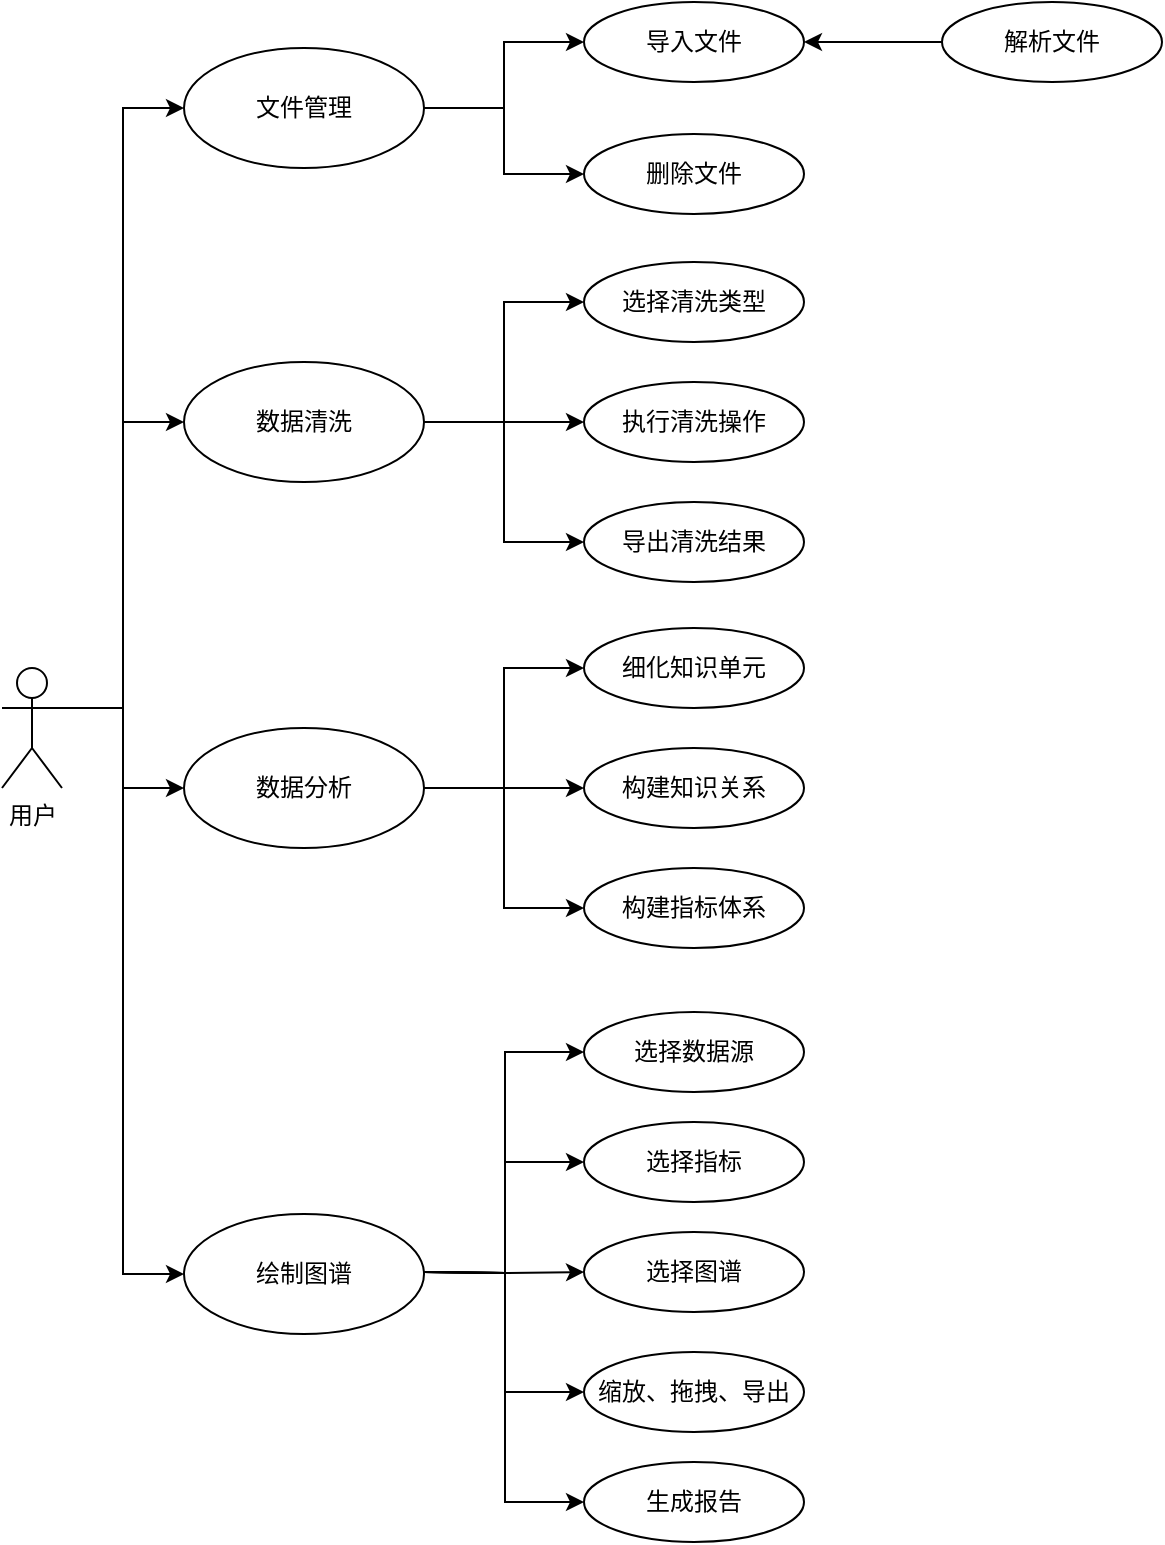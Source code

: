 <mxfile version="13.9.9" type="device"><diagram id="CDS-r6f-S0qOlS-15pio" name="第 1 页"><mxGraphModel dx="1221" dy="714" grid="1" gridSize="10" guides="1" tooltips="1" connect="1" arrows="1" fold="1" page="1" pageScale="1" pageWidth="827" pageHeight="1169" math="0" shadow="0"><root><mxCell id="0"/><mxCell id="1" parent="0"/><mxCell id="9M8y18v2Vx6IEzqqQcCl-6" style="edgeStyle=orthogonalEdgeStyle;rounded=0;orthogonalLoop=1;jettySize=auto;html=1;exitX=1;exitY=0.333;exitDx=0;exitDy=0;exitPerimeter=0;entryX=0;entryY=0.5;entryDx=0;entryDy=0;" edge="1" parent="1" source="9M8y18v2Vx6IEzqqQcCl-1" target="9M8y18v2Vx6IEzqqQcCl-3"><mxGeometry relative="1" as="geometry"/></mxCell><mxCell id="9M8y18v2Vx6IEzqqQcCl-7" style="edgeStyle=orthogonalEdgeStyle;rounded=0;orthogonalLoop=1;jettySize=auto;html=1;exitX=1;exitY=0.333;exitDx=0;exitDy=0;exitPerimeter=0;entryX=0;entryY=0.5;entryDx=0;entryDy=0;" edge="1" parent="1" source="9M8y18v2Vx6IEzqqQcCl-1" target="9M8y18v2Vx6IEzqqQcCl-2"><mxGeometry relative="1" as="geometry"/></mxCell><mxCell id="9M8y18v2Vx6IEzqqQcCl-8" style="edgeStyle=orthogonalEdgeStyle;rounded=0;orthogonalLoop=1;jettySize=auto;html=1;exitX=1;exitY=0.333;exitDx=0;exitDy=0;exitPerimeter=0;entryX=0;entryY=0.5;entryDx=0;entryDy=0;" edge="1" parent="1" source="9M8y18v2Vx6IEzqqQcCl-1" target="9M8y18v2Vx6IEzqqQcCl-4"><mxGeometry relative="1" as="geometry"/></mxCell><mxCell id="9M8y18v2Vx6IEzqqQcCl-44" style="edgeStyle=orthogonalEdgeStyle;rounded=0;orthogonalLoop=1;jettySize=auto;html=1;exitX=1;exitY=0.333;exitDx=0;exitDy=0;exitPerimeter=0;entryX=0;entryY=0.5;entryDx=0;entryDy=0;" edge="1" parent="1" source="9M8y18v2Vx6IEzqqQcCl-1" target="9M8y18v2Vx6IEzqqQcCl-39"><mxGeometry relative="1" as="geometry"/></mxCell><mxCell id="9M8y18v2Vx6IEzqqQcCl-1" value="用户" style="shape=umlActor;verticalLabelPosition=bottom;verticalAlign=top;html=1;outlineConnect=0;" vertex="1" parent="1"><mxGeometry x="110" y="450" width="30" height="60" as="geometry"/></mxCell><mxCell id="9M8y18v2Vx6IEzqqQcCl-14" style="edgeStyle=orthogonalEdgeStyle;rounded=0;orthogonalLoop=1;jettySize=auto;html=1;exitX=1;exitY=0.5;exitDx=0;exitDy=0;entryX=0;entryY=0.5;entryDx=0;entryDy=0;" edge="1" parent="1" source="9M8y18v2Vx6IEzqqQcCl-2" target="9M8y18v2Vx6IEzqqQcCl-10"><mxGeometry relative="1" as="geometry"/></mxCell><mxCell id="9M8y18v2Vx6IEzqqQcCl-15" style="edgeStyle=orthogonalEdgeStyle;rounded=0;orthogonalLoop=1;jettySize=auto;html=1;exitX=1;exitY=0.5;exitDx=0;exitDy=0;entryX=0;entryY=0.5;entryDx=0;entryDy=0;" edge="1" parent="1" source="9M8y18v2Vx6IEzqqQcCl-2" target="9M8y18v2Vx6IEzqqQcCl-11"><mxGeometry relative="1" as="geometry"/></mxCell><mxCell id="9M8y18v2Vx6IEzqqQcCl-2" value="文件管理" style="ellipse;whiteSpace=wrap;html=1;" vertex="1" parent="1"><mxGeometry x="201" y="140" width="120" height="60" as="geometry"/></mxCell><mxCell id="9M8y18v2Vx6IEzqqQcCl-20" style="edgeStyle=orthogonalEdgeStyle;rounded=0;orthogonalLoop=1;jettySize=auto;html=1;exitX=1;exitY=0.5;exitDx=0;exitDy=0;entryX=0;entryY=0.5;entryDx=0;entryDy=0;" edge="1" parent="1" source="9M8y18v2Vx6IEzqqQcCl-3" target="9M8y18v2Vx6IEzqqQcCl-17"><mxGeometry relative="1" as="geometry"/></mxCell><mxCell id="9M8y18v2Vx6IEzqqQcCl-21" style="edgeStyle=orthogonalEdgeStyle;rounded=0;orthogonalLoop=1;jettySize=auto;html=1;exitX=1;exitY=0.5;exitDx=0;exitDy=0;entryX=0;entryY=0.5;entryDx=0;entryDy=0;" edge="1" parent="1" source="9M8y18v2Vx6IEzqqQcCl-3" target="9M8y18v2Vx6IEzqqQcCl-18"><mxGeometry relative="1" as="geometry"/></mxCell><mxCell id="9M8y18v2Vx6IEzqqQcCl-22" style="edgeStyle=orthogonalEdgeStyle;rounded=0;orthogonalLoop=1;jettySize=auto;html=1;exitX=1;exitY=0.5;exitDx=0;exitDy=0;entryX=0;entryY=0.5;entryDx=0;entryDy=0;" edge="1" parent="1" source="9M8y18v2Vx6IEzqqQcCl-3" target="9M8y18v2Vx6IEzqqQcCl-19"><mxGeometry relative="1" as="geometry"/></mxCell><mxCell id="9M8y18v2Vx6IEzqqQcCl-3" value="数据清洗" style="ellipse;whiteSpace=wrap;html=1;" vertex="1" parent="1"><mxGeometry x="201" y="297" width="120" height="60" as="geometry"/></mxCell><mxCell id="9M8y18v2Vx6IEzqqQcCl-28" style="edgeStyle=orthogonalEdgeStyle;rounded=0;orthogonalLoop=1;jettySize=auto;html=1;exitX=1;exitY=0.5;exitDx=0;exitDy=0;entryX=0;entryY=0.5;entryDx=0;entryDy=0;" edge="1" parent="1" target="9M8y18v2Vx6IEzqqQcCl-23"><mxGeometry relative="1" as="geometry"><mxPoint x="321.0" y="752" as="sourcePoint"/></mxGeometry></mxCell><mxCell id="9M8y18v2Vx6IEzqqQcCl-29" style="edgeStyle=orthogonalEdgeStyle;rounded=0;orthogonalLoop=1;jettySize=auto;html=1;exitX=1;exitY=0.5;exitDx=0;exitDy=0;entryX=0;entryY=0.5;entryDx=0;entryDy=0;" edge="1" parent="1" target="9M8y18v2Vx6IEzqqQcCl-24"><mxGeometry relative="1" as="geometry"><mxPoint x="321.0" y="752" as="sourcePoint"/></mxGeometry></mxCell><mxCell id="9M8y18v2Vx6IEzqqQcCl-30" style="edgeStyle=orthogonalEdgeStyle;rounded=0;orthogonalLoop=1;jettySize=auto;html=1;exitX=1;exitY=0.5;exitDx=0;exitDy=0;entryX=0;entryY=0.5;entryDx=0;entryDy=0;" edge="1" parent="1" target="9M8y18v2Vx6IEzqqQcCl-25"><mxGeometry relative="1" as="geometry"><mxPoint x="321.0" y="752" as="sourcePoint"/></mxGeometry></mxCell><mxCell id="9M8y18v2Vx6IEzqqQcCl-31" style="edgeStyle=orthogonalEdgeStyle;rounded=0;orthogonalLoop=1;jettySize=auto;html=1;exitX=1;exitY=0.5;exitDx=0;exitDy=0;entryX=0;entryY=0.5;entryDx=0;entryDy=0;" edge="1" parent="1" target="9M8y18v2Vx6IEzqqQcCl-26"><mxGeometry relative="1" as="geometry"><mxPoint x="321.0" y="752" as="sourcePoint"/></mxGeometry></mxCell><mxCell id="9M8y18v2Vx6IEzqqQcCl-32" style="edgeStyle=orthogonalEdgeStyle;rounded=0;orthogonalLoop=1;jettySize=auto;html=1;exitX=1;exitY=0.5;exitDx=0;exitDy=0;entryX=0;entryY=0.5;entryDx=0;entryDy=0;" edge="1" parent="1" target="9M8y18v2Vx6IEzqqQcCl-27"><mxGeometry relative="1" as="geometry"><mxPoint x="321.0" y="752" as="sourcePoint"/></mxGeometry></mxCell><mxCell id="9M8y18v2Vx6IEzqqQcCl-4" value="绘制图谱" style="ellipse;whiteSpace=wrap;html=1;" vertex="1" parent="1"><mxGeometry x="201" y="723" width="120" height="60" as="geometry"/></mxCell><mxCell id="9M8y18v2Vx6IEzqqQcCl-10" value="导入文件" style="ellipse;whiteSpace=wrap;html=1;" vertex="1" parent="1"><mxGeometry x="401" y="117" width="110" height="40" as="geometry"/></mxCell><mxCell id="9M8y18v2Vx6IEzqqQcCl-11" value="删除文件" style="ellipse;whiteSpace=wrap;html=1;" vertex="1" parent="1"><mxGeometry x="401" y="183" width="110" height="40" as="geometry"/></mxCell><mxCell id="9M8y18v2Vx6IEzqqQcCl-35" style="edgeStyle=orthogonalEdgeStyle;rounded=0;orthogonalLoop=1;jettySize=auto;html=1;exitX=0;exitY=0.5;exitDx=0;exitDy=0;entryX=1;entryY=0.5;entryDx=0;entryDy=0;" edge="1" parent="1" source="9M8y18v2Vx6IEzqqQcCl-12" target="9M8y18v2Vx6IEzqqQcCl-10"><mxGeometry relative="1" as="geometry"/></mxCell><mxCell id="9M8y18v2Vx6IEzqqQcCl-12" value="解析文件" style="ellipse;whiteSpace=wrap;html=1;" vertex="1" parent="1"><mxGeometry x="580" y="117" width="110" height="40" as="geometry"/></mxCell><mxCell id="9M8y18v2Vx6IEzqqQcCl-17" value="选择清洗类型" style="ellipse;whiteSpace=wrap;html=1;" vertex="1" parent="1"><mxGeometry x="401" y="247" width="110" height="40" as="geometry"/></mxCell><mxCell id="9M8y18v2Vx6IEzqqQcCl-18" value="执行清洗操作" style="ellipse;whiteSpace=wrap;html=1;" vertex="1" parent="1"><mxGeometry x="401" y="307" width="110" height="40" as="geometry"/></mxCell><mxCell id="9M8y18v2Vx6IEzqqQcCl-19" value="导出清洗结果" style="ellipse;whiteSpace=wrap;html=1;" vertex="1" parent="1"><mxGeometry x="401" y="367" width="110" height="40" as="geometry"/></mxCell><mxCell id="9M8y18v2Vx6IEzqqQcCl-23" value="选择数据源" style="ellipse;whiteSpace=wrap;html=1;" vertex="1" parent="1"><mxGeometry x="401" y="622" width="110" height="40" as="geometry"/></mxCell><mxCell id="9M8y18v2Vx6IEzqqQcCl-24" value="选择指标" style="ellipse;whiteSpace=wrap;html=1;" vertex="1" parent="1"><mxGeometry x="401" y="677" width="110" height="40" as="geometry"/></mxCell><mxCell id="9M8y18v2Vx6IEzqqQcCl-25" value="选择图谱" style="ellipse;whiteSpace=wrap;html=1;" vertex="1" parent="1"><mxGeometry x="401" y="732" width="110" height="40" as="geometry"/></mxCell><mxCell id="9M8y18v2Vx6IEzqqQcCl-26" value="缩放、拖拽、导出" style="ellipse;whiteSpace=wrap;html=1;" vertex="1" parent="1"><mxGeometry x="401" y="792" width="110" height="40" as="geometry"/></mxCell><mxCell id="9M8y18v2Vx6IEzqqQcCl-27" value="生成报告" style="ellipse;whiteSpace=wrap;html=1;" vertex="1" parent="1"><mxGeometry x="401" y="847" width="110" height="40" as="geometry"/></mxCell><mxCell id="9M8y18v2Vx6IEzqqQcCl-36" style="edgeStyle=orthogonalEdgeStyle;rounded=0;orthogonalLoop=1;jettySize=auto;html=1;exitX=1;exitY=0.5;exitDx=0;exitDy=0;entryX=0;entryY=0.5;entryDx=0;entryDy=0;" edge="1" parent="1" source="9M8y18v2Vx6IEzqqQcCl-39" target="9M8y18v2Vx6IEzqqQcCl-40"><mxGeometry relative="1" as="geometry"/></mxCell><mxCell id="9M8y18v2Vx6IEzqqQcCl-37" style="edgeStyle=orthogonalEdgeStyle;rounded=0;orthogonalLoop=1;jettySize=auto;html=1;exitX=1;exitY=0.5;exitDx=0;exitDy=0;entryX=0;entryY=0.5;entryDx=0;entryDy=0;" edge="1" parent="1" source="9M8y18v2Vx6IEzqqQcCl-39" target="9M8y18v2Vx6IEzqqQcCl-41"><mxGeometry relative="1" as="geometry"/></mxCell><mxCell id="9M8y18v2Vx6IEzqqQcCl-38" style="edgeStyle=orthogonalEdgeStyle;rounded=0;orthogonalLoop=1;jettySize=auto;html=1;exitX=1;exitY=0.5;exitDx=0;exitDy=0;entryX=0;entryY=0.5;entryDx=0;entryDy=0;" edge="1" parent="1" source="9M8y18v2Vx6IEzqqQcCl-39" target="9M8y18v2Vx6IEzqqQcCl-42"><mxGeometry relative="1" as="geometry"/></mxCell><mxCell id="9M8y18v2Vx6IEzqqQcCl-39" value="数据分析" style="ellipse;whiteSpace=wrap;html=1;" vertex="1" parent="1"><mxGeometry x="201" y="480" width="120" height="60" as="geometry"/></mxCell><mxCell id="9M8y18v2Vx6IEzqqQcCl-40" value="细化知识单元" style="ellipse;whiteSpace=wrap;html=1;" vertex="1" parent="1"><mxGeometry x="401" y="430" width="110" height="40" as="geometry"/></mxCell><mxCell id="9M8y18v2Vx6IEzqqQcCl-41" value="构建知识关系" style="ellipse;whiteSpace=wrap;html=1;" vertex="1" parent="1"><mxGeometry x="401" y="490" width="110" height="40" as="geometry"/></mxCell><mxCell id="9M8y18v2Vx6IEzqqQcCl-42" value="构建指标体系" style="ellipse;whiteSpace=wrap;html=1;" vertex="1" parent="1"><mxGeometry x="401" y="550" width="110" height="40" as="geometry"/></mxCell></root></mxGraphModel></diagram></mxfile>